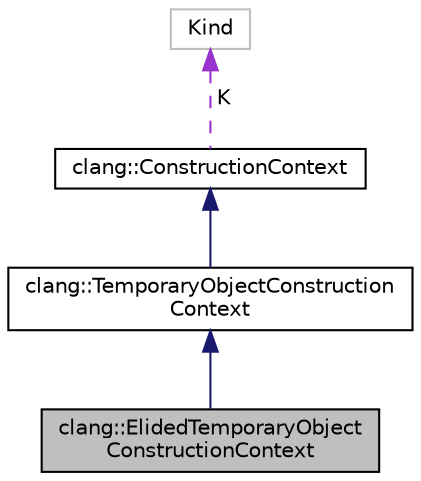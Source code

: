 digraph "clang::ElidedTemporaryObjectConstructionContext"
{
 // LATEX_PDF_SIZE
  bgcolor="transparent";
  edge [fontname="Helvetica",fontsize="10",labelfontname="Helvetica",labelfontsize="10"];
  node [fontname="Helvetica",fontsize="10",shape=record];
  Node1 [label="clang::ElidedTemporaryObject\lConstructionContext",height=0.2,width=0.4,color="black", fillcolor="grey75", style="filled", fontcolor="black",tooltip="Represents a temporary object that is constructed for the sole purpose of being immediately copied by..."];
  Node2 -> Node1 [dir="back",color="midnightblue",fontsize="10",style="solid",fontname="Helvetica"];
  Node2 [label="clang::TemporaryObjectConstruction\lContext",height=0.2,width=0.4,color="black",URL="$classclang_1_1TemporaryObjectConstructionContext.html",tooltip="Represents a temporary object, eg."];
  Node3 -> Node2 [dir="back",color="midnightblue",fontsize="10",style="solid",fontname="Helvetica"];
  Node3 [label="clang::ConstructionContext",height=0.2,width=0.4,color="black",URL="$classclang_1_1ConstructionContext.html",tooltip="ConstructionContext's subclasses describe different ways of constructing an object in C++."];
  Node4 -> Node3 [dir="back",color="darkorchid3",fontsize="10",style="dashed",label=" K" ,fontname="Helvetica"];
  Node4 [label="Kind",height=0.2,width=0.4,color="grey75",tooltip=" "];
}
